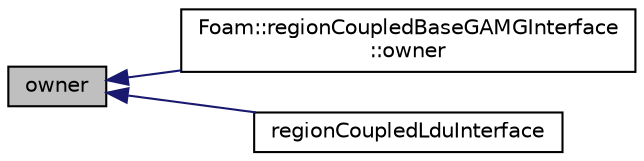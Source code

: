 digraph "owner"
{
  bgcolor="transparent";
  edge [fontname="Helvetica",fontsize="10",labelfontname="Helvetica",labelfontsize="10"];
  node [fontname="Helvetica",fontsize="10",shape=record];
  rankdir="LR";
  Node17 [label="owner",height=0.2,width=0.4,color="black", fillcolor="grey75", style="filled", fontcolor="black"];
  Node17 -> Node18 [dir="back",color="midnightblue",fontsize="10",style="solid",fontname="Helvetica"];
  Node18 [label="Foam::regionCoupledBaseGAMGInterface\l::owner",height=0.2,width=0.4,color="black",URL="$a26289.html#a357c5e37e5d7c583fa172625b8c11009",tooltip="Is it owner? "];
  Node17 -> Node19 [dir="back",color="midnightblue",fontsize="10",style="solid",fontname="Helvetica"];
  Node19 [label="regionCoupledLduInterface",height=0.2,width=0.4,color="black",URL="$a26301.html#a75008f63d90f3d4ca1fe521b634fdd2b",tooltip="Construct null. "];
}
